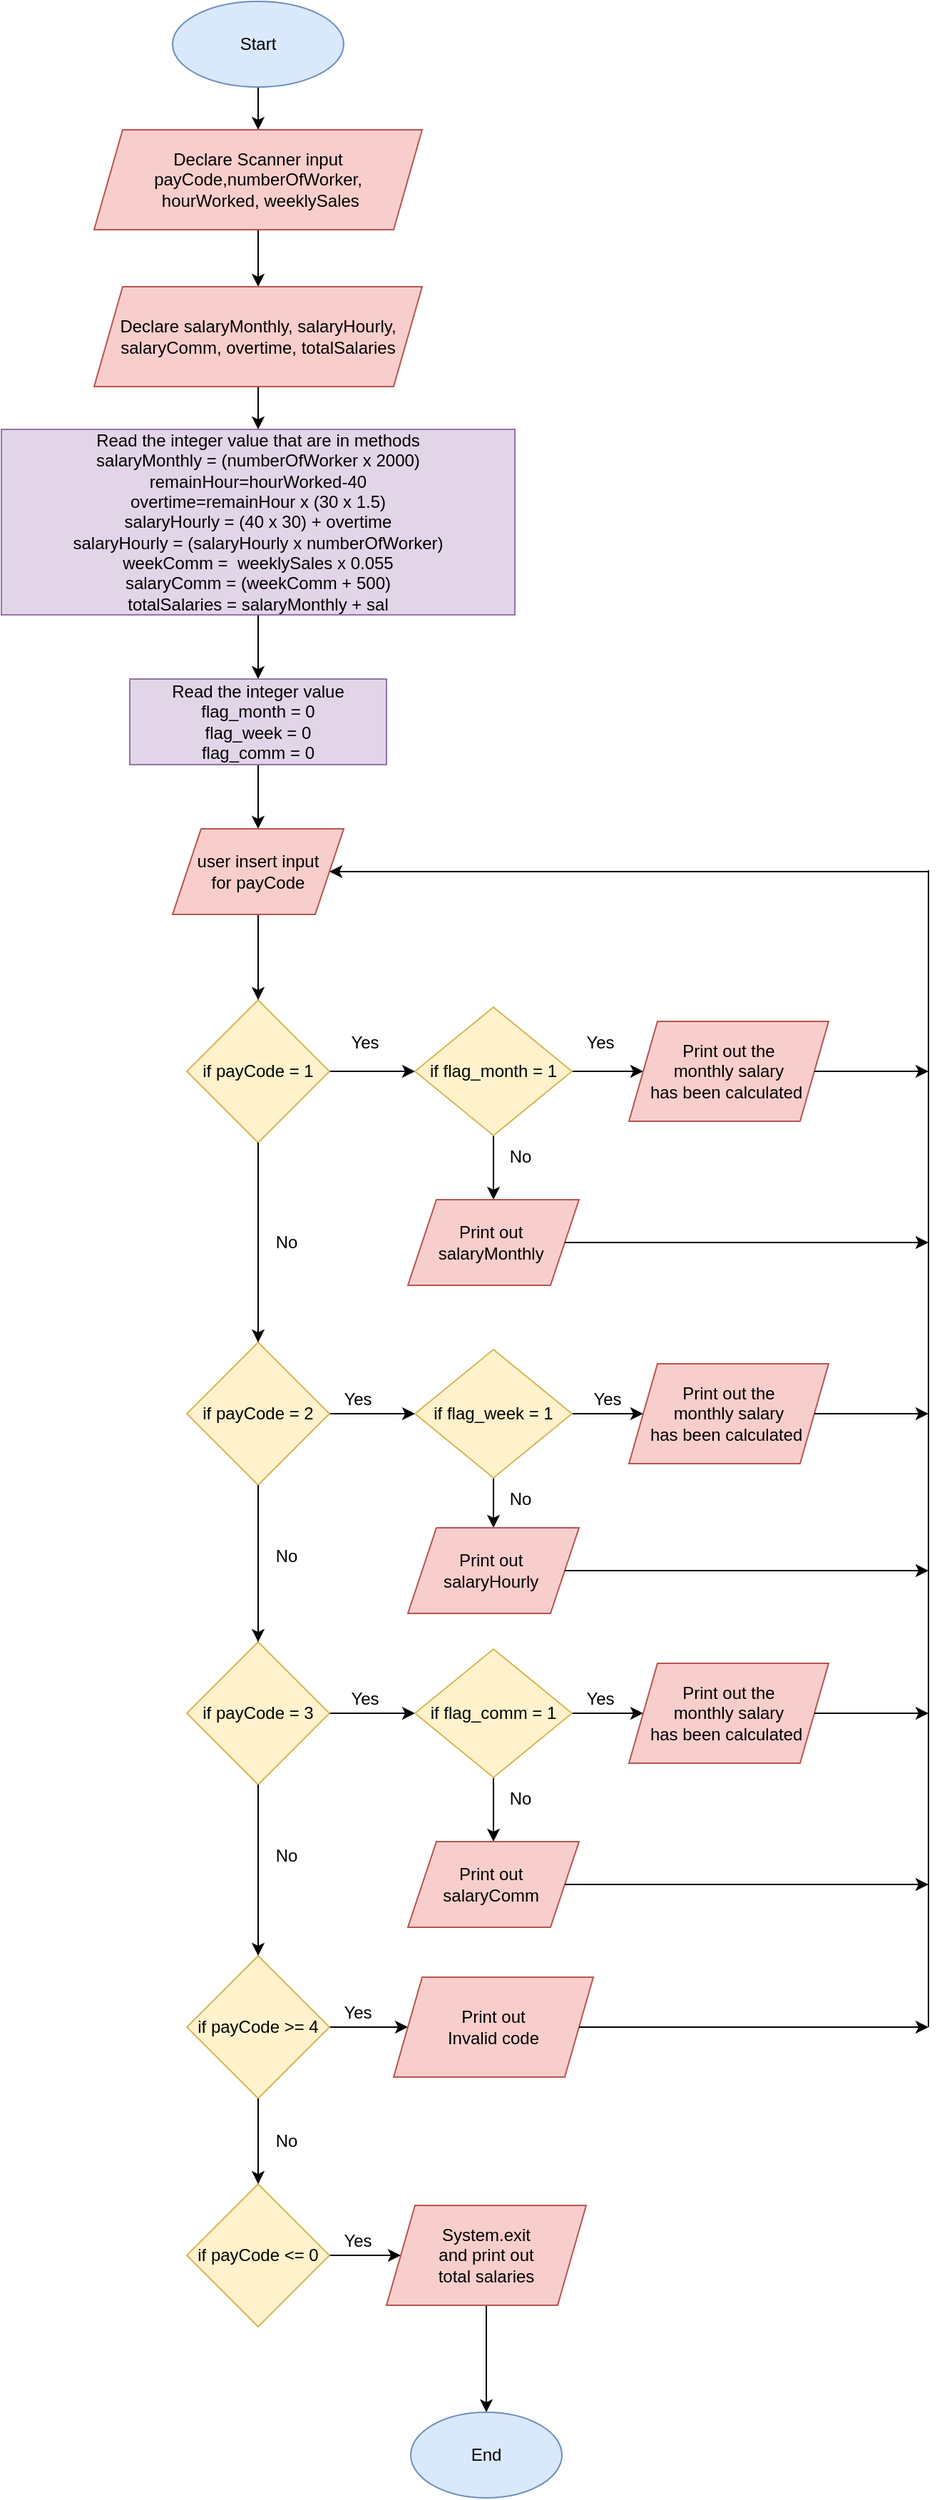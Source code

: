 <mxfile version="14.0.5" type="github">
  <diagram id="C5RBs43oDa-KdzZeNtuy" name="Page-1">
    <mxGraphModel dx="1038" dy="580" grid="1" gridSize="10" guides="1" tooltips="1" connect="1" arrows="1" fold="1" page="1" pageScale="1" pageWidth="827" pageHeight="1169" math="0" shadow="0">
      <root>
        <mxCell id="WIyWlLk6GJQsqaUBKTNV-0" />
        <mxCell id="WIyWlLk6GJQsqaUBKTNV-1" parent="WIyWlLk6GJQsqaUBKTNV-0" />
        <mxCell id="_EYWWL-SEhaXR9RercK8-18" value="" style="edgeStyle=orthogonalEdgeStyle;rounded=0;orthogonalLoop=1;jettySize=auto;html=1;" parent="WIyWlLk6GJQsqaUBKTNV-1" source="_EYWWL-SEhaXR9RercK8-0" target="_EYWWL-SEhaXR9RercK8-1" edge="1">
          <mxGeometry relative="1" as="geometry" />
        </mxCell>
        <mxCell id="_EYWWL-SEhaXR9RercK8-0" value="Start" style="ellipse;whiteSpace=wrap;html=1;fillColor=#dae8fc;strokeColor=#6c8ebf;" parent="WIyWlLk6GJQsqaUBKTNV-1" vertex="1">
          <mxGeometry x="190" y="50" width="120" height="60" as="geometry" />
        </mxCell>
        <mxCell id="_EYWWL-SEhaXR9RercK8-19" value="" style="edgeStyle=orthogonalEdgeStyle;rounded=0;orthogonalLoop=1;jettySize=auto;html=1;" parent="WIyWlLk6GJQsqaUBKTNV-1" source="_EYWWL-SEhaXR9RercK8-1" target="_EYWWL-SEhaXR9RercK8-2" edge="1">
          <mxGeometry relative="1" as="geometry" />
        </mxCell>
        <mxCell id="_EYWWL-SEhaXR9RercK8-1" value="Declare Scanner input payCode,numberOfWorker,&lt;br&gt;&amp;nbsp;hourWorked, weeklySales" style="shape=parallelogram;perimeter=parallelogramPerimeter;whiteSpace=wrap;html=1;fixedSize=1;fillColor=#f8cecc;strokeColor=#b85450;" parent="WIyWlLk6GJQsqaUBKTNV-1" vertex="1">
          <mxGeometry x="135" y="140" width="230" height="70" as="geometry" />
        </mxCell>
        <mxCell id="_EYWWL-SEhaXR9RercK8-20" value="" style="edgeStyle=orthogonalEdgeStyle;rounded=0;orthogonalLoop=1;jettySize=auto;html=1;" parent="WIyWlLk6GJQsqaUBKTNV-1" source="_EYWWL-SEhaXR9RercK8-2" target="_EYWWL-SEhaXR9RercK8-3" edge="1">
          <mxGeometry relative="1" as="geometry" />
        </mxCell>
        <mxCell id="_EYWWL-SEhaXR9RercK8-2" value="Declare salaryMonthly, salaryHourly, salaryComm, overtime, totalSalaries" style="shape=parallelogram;perimeter=parallelogramPerimeter;whiteSpace=wrap;html=1;fixedSize=1;fillColor=#f8cecc;strokeColor=#b85450;" parent="WIyWlLk6GJQsqaUBKTNV-1" vertex="1">
          <mxGeometry x="135" y="250" width="230" height="70" as="geometry" />
        </mxCell>
        <mxCell id="_EYWWL-SEhaXR9RercK8-21" value="" style="edgeStyle=orthogonalEdgeStyle;rounded=0;orthogonalLoop=1;jettySize=auto;html=1;" parent="WIyWlLk6GJQsqaUBKTNV-1" source="_EYWWL-SEhaXR9RercK8-3" target="_EYWWL-SEhaXR9RercK8-4" edge="1">
          <mxGeometry relative="1" as="geometry" />
        </mxCell>
        <mxCell id="_EYWWL-SEhaXR9RercK8-3" value="Read the integer value that are in methods&lt;br&gt;salaryMonthly = (numberOfWorker x 2000)&lt;br&gt;remainHour=hourWorked-40&lt;br&gt;overtime=remainHour x (30 x 1.5)&lt;br&gt;salaryHourly = (40 x 30) + overtime&lt;br&gt;salaryHourly = (salaryHourly x numberOfWorker)&lt;br&gt;weekComm =&amp;nbsp; weeklySales x 0.055&lt;br&gt;salaryComm = (weekComm + 500)&lt;br&gt;totalSalaries = salaryMonthly + sal" style="rounded=0;whiteSpace=wrap;html=1;fillColor=#e1d5e7;strokeColor=#9673a6;" parent="WIyWlLk6GJQsqaUBKTNV-1" vertex="1">
          <mxGeometry x="70" y="350" width="360" height="130" as="geometry" />
        </mxCell>
        <mxCell id="_EYWWL-SEhaXR9RercK8-43" value="" style="edgeStyle=orthogonalEdgeStyle;rounded=0;orthogonalLoop=1;jettySize=auto;html=1;" parent="WIyWlLk6GJQsqaUBKTNV-1" source="_EYWWL-SEhaXR9RercK8-4" target="_EYWWL-SEhaXR9RercK8-42" edge="1">
          <mxGeometry relative="1" as="geometry" />
        </mxCell>
        <mxCell id="_EYWWL-SEhaXR9RercK8-4" value="Read the integer value&lt;br&gt;flag_month = 0&lt;br&gt;flag_week = 0&lt;br&gt;flag_comm = 0" style="rounded=0;whiteSpace=wrap;html=1;fillColor=#e1d5e7;strokeColor=#9673a6;" parent="WIyWlLk6GJQsqaUBKTNV-1" vertex="1">
          <mxGeometry x="160" y="525" width="180" height="60" as="geometry" />
        </mxCell>
        <mxCell id="_EYWWL-SEhaXR9RercK8-23" value="" style="edgeStyle=orthogonalEdgeStyle;rounded=0;orthogonalLoop=1;jettySize=auto;html=1;" parent="WIyWlLk6GJQsqaUBKTNV-1" source="_EYWWL-SEhaXR9RercK8-5" target="_EYWWL-SEhaXR9RercK8-6" edge="1">
          <mxGeometry relative="1" as="geometry" />
        </mxCell>
        <mxCell id="_EYWWL-SEhaXR9RercK8-5" value="if payCode = 1" style="rhombus;whiteSpace=wrap;html=1;fillColor=#fff2cc;strokeColor=#d6b656;" parent="WIyWlLk6GJQsqaUBKTNV-1" vertex="1">
          <mxGeometry x="200" y="750" width="100" height="100" as="geometry" />
        </mxCell>
        <mxCell id="_EYWWL-SEhaXR9RercK8-24" value="" style="edgeStyle=orthogonalEdgeStyle;rounded=0;orthogonalLoop=1;jettySize=auto;html=1;" parent="WIyWlLk6GJQsqaUBKTNV-1" source="_EYWWL-SEhaXR9RercK8-6" target="_EYWWL-SEhaXR9RercK8-7" edge="1">
          <mxGeometry relative="1" as="geometry" />
        </mxCell>
        <mxCell id="_EYWWL-SEhaXR9RercK8-33" value="" style="edgeStyle=orthogonalEdgeStyle;rounded=0;orthogonalLoop=1;jettySize=auto;html=1;" parent="WIyWlLk6GJQsqaUBKTNV-1" source="_EYWWL-SEhaXR9RercK8-6" target="_EYWWL-SEhaXR9RercK8-32" edge="1">
          <mxGeometry relative="1" as="geometry" />
        </mxCell>
        <mxCell id="_EYWWL-SEhaXR9RercK8-6" value="if flag_month = 1" style="rhombus;whiteSpace=wrap;html=1;fillColor=#fff2cc;strokeColor=#d6b656;" parent="WIyWlLk6GJQsqaUBKTNV-1" vertex="1">
          <mxGeometry x="360" y="755" width="110" height="90" as="geometry" />
        </mxCell>
        <mxCell id="_EYWWL-SEhaXR9RercK8-7" value="Print out the &lt;br&gt;monthly salary &lt;br&gt;has been calculated&amp;nbsp;" style="shape=parallelogram;perimeter=parallelogramPerimeter;whiteSpace=wrap;html=1;fixedSize=1;fillColor=#f8cecc;strokeColor=#b85450;" parent="WIyWlLk6GJQsqaUBKTNV-1" vertex="1">
          <mxGeometry x="510" y="765" width="140" height="70" as="geometry" />
        </mxCell>
        <mxCell id="_EYWWL-SEhaXR9RercK8-25" value="" style="edgeStyle=orthogonalEdgeStyle;rounded=0;orthogonalLoop=1;jettySize=auto;html=1;" parent="WIyWlLk6GJQsqaUBKTNV-1" source="_EYWWL-SEhaXR9RercK8-8" target="_EYWWL-SEhaXR9RercK8-12" edge="1">
          <mxGeometry relative="1" as="geometry" />
        </mxCell>
        <mxCell id="_EYWWL-SEhaXR9RercK8-8" value="if payCode = 2" style="rhombus;whiteSpace=wrap;html=1;fillColor=#fff2cc;strokeColor=#d6b656;" parent="WIyWlLk6GJQsqaUBKTNV-1" vertex="1">
          <mxGeometry x="200" y="990" width="100" height="100" as="geometry" />
        </mxCell>
        <mxCell id="_EYWWL-SEhaXR9RercK8-27" value="" style="edgeStyle=orthogonalEdgeStyle;rounded=0;orthogonalLoop=1;jettySize=auto;html=1;" parent="WIyWlLk6GJQsqaUBKTNV-1" source="_EYWWL-SEhaXR9RercK8-9" target="_EYWWL-SEhaXR9RercK8-13" edge="1">
          <mxGeometry relative="1" as="geometry" />
        </mxCell>
        <mxCell id="_EYWWL-SEhaXR9RercK8-9" value="if payCode = 3" style="rhombus;whiteSpace=wrap;html=1;fillColor=#fff2cc;strokeColor=#d6b656;" parent="WIyWlLk6GJQsqaUBKTNV-1" vertex="1">
          <mxGeometry x="200" y="1200" width="100" height="100" as="geometry" />
        </mxCell>
        <mxCell id="_EYWWL-SEhaXR9RercK8-29" value="" style="edgeStyle=orthogonalEdgeStyle;rounded=0;orthogonalLoop=1;jettySize=auto;html=1;" parent="WIyWlLk6GJQsqaUBKTNV-1" source="_EYWWL-SEhaXR9RercK8-10" target="_EYWWL-SEhaXR9RercK8-16" edge="1">
          <mxGeometry relative="1" as="geometry" />
        </mxCell>
        <mxCell id="_EYWWL-SEhaXR9RercK8-10" value="if payCode &amp;gt;= 4" style="rhombus;whiteSpace=wrap;html=1;fillColor=#fff2cc;strokeColor=#d6b656;" parent="WIyWlLk6GJQsqaUBKTNV-1" vertex="1">
          <mxGeometry x="200" y="1420" width="100" height="100" as="geometry" />
        </mxCell>
        <mxCell id="_EYWWL-SEhaXR9RercK8-30" value="" style="edgeStyle=orthogonalEdgeStyle;rounded=0;orthogonalLoop=1;jettySize=auto;html=1;" parent="WIyWlLk6GJQsqaUBKTNV-1" source="_EYWWL-SEhaXR9RercK8-11" target="_EYWWL-SEhaXR9RercK8-17" edge="1">
          <mxGeometry relative="1" as="geometry" />
        </mxCell>
        <mxCell id="_EYWWL-SEhaXR9RercK8-11" value="if payCode &amp;lt;= 0" style="rhombus;whiteSpace=wrap;html=1;fillColor=#fff2cc;strokeColor=#d6b656;" parent="WIyWlLk6GJQsqaUBKTNV-1" vertex="1">
          <mxGeometry x="200" y="1580" width="100" height="100" as="geometry" />
        </mxCell>
        <mxCell id="_EYWWL-SEhaXR9RercK8-26" value="" style="edgeStyle=orthogonalEdgeStyle;rounded=0;orthogonalLoop=1;jettySize=auto;html=1;" parent="WIyWlLk6GJQsqaUBKTNV-1" source="_EYWWL-SEhaXR9RercK8-12" target="_EYWWL-SEhaXR9RercK8-14" edge="1">
          <mxGeometry relative="1" as="geometry" />
        </mxCell>
        <mxCell id="_EYWWL-SEhaXR9RercK8-37" value="" style="edgeStyle=orthogonalEdgeStyle;rounded=0;orthogonalLoop=1;jettySize=auto;html=1;" parent="WIyWlLk6GJQsqaUBKTNV-1" source="_EYWWL-SEhaXR9RercK8-12" target="_EYWWL-SEhaXR9RercK8-36" edge="1">
          <mxGeometry relative="1" as="geometry" />
        </mxCell>
        <mxCell id="_EYWWL-SEhaXR9RercK8-12" value="if flag_week = 1" style="rhombus;whiteSpace=wrap;html=1;fillColor=#fff2cc;strokeColor=#d6b656;" parent="WIyWlLk6GJQsqaUBKTNV-1" vertex="1">
          <mxGeometry x="360" y="995" width="110" height="90" as="geometry" />
        </mxCell>
        <mxCell id="_EYWWL-SEhaXR9RercK8-28" value="" style="edgeStyle=orthogonalEdgeStyle;rounded=0;orthogonalLoop=1;jettySize=auto;html=1;" parent="WIyWlLk6GJQsqaUBKTNV-1" source="_EYWWL-SEhaXR9RercK8-13" target="_EYWWL-SEhaXR9RercK8-15" edge="1">
          <mxGeometry relative="1" as="geometry" />
        </mxCell>
        <mxCell id="_EYWWL-SEhaXR9RercK8-39" value="" style="edgeStyle=orthogonalEdgeStyle;rounded=0;orthogonalLoop=1;jettySize=auto;html=1;" parent="WIyWlLk6GJQsqaUBKTNV-1" source="_EYWWL-SEhaXR9RercK8-13" target="_EYWWL-SEhaXR9RercK8-38" edge="1">
          <mxGeometry relative="1" as="geometry" />
        </mxCell>
        <mxCell id="_EYWWL-SEhaXR9RercK8-13" value="if flag_comm = 1" style="rhombus;whiteSpace=wrap;html=1;fillColor=#fff2cc;strokeColor=#d6b656;" parent="WIyWlLk6GJQsqaUBKTNV-1" vertex="1">
          <mxGeometry x="360" y="1205" width="110" height="90" as="geometry" />
        </mxCell>
        <mxCell id="_EYWWL-SEhaXR9RercK8-14" value="Print out the &lt;br&gt;monthly salary &lt;br&gt;has been calculated&amp;nbsp;" style="shape=parallelogram;perimeter=parallelogramPerimeter;whiteSpace=wrap;html=1;fixedSize=1;fillColor=#f8cecc;strokeColor=#b85450;" parent="WIyWlLk6GJQsqaUBKTNV-1" vertex="1">
          <mxGeometry x="510" y="1005" width="140" height="70" as="geometry" />
        </mxCell>
        <mxCell id="_EYWWL-SEhaXR9RercK8-15" value="Print out the &lt;br&gt;monthly salary &lt;br&gt;has been calculated&amp;nbsp;" style="shape=parallelogram;perimeter=parallelogramPerimeter;whiteSpace=wrap;html=1;fixedSize=1;fillColor=#f8cecc;strokeColor=#b85450;" parent="WIyWlLk6GJQsqaUBKTNV-1" vertex="1">
          <mxGeometry x="510" y="1215" width="140" height="70" as="geometry" />
        </mxCell>
        <mxCell id="_EYWWL-SEhaXR9RercK8-16" value="Print out &lt;br&gt;Invalid code" style="shape=parallelogram;perimeter=parallelogramPerimeter;whiteSpace=wrap;html=1;fixedSize=1;fillColor=#f8cecc;strokeColor=#b85450;" parent="WIyWlLk6GJQsqaUBKTNV-1" vertex="1">
          <mxGeometry x="345" y="1435" width="140" height="70" as="geometry" />
        </mxCell>
        <mxCell id="_EYWWL-SEhaXR9RercK8-67" value="" style="edgeStyle=orthogonalEdgeStyle;rounded=0;orthogonalLoop=1;jettySize=auto;html=1;" parent="WIyWlLk6GJQsqaUBKTNV-1" source="_EYWWL-SEhaXR9RercK8-17" target="_EYWWL-SEhaXR9RercK8-66" edge="1">
          <mxGeometry relative="1" as="geometry" />
        </mxCell>
        <mxCell id="_EYWWL-SEhaXR9RercK8-17" value="System.exit &lt;br&gt;and print out &lt;br&gt;total salaries" style="shape=parallelogram;perimeter=parallelogramPerimeter;whiteSpace=wrap;html=1;fixedSize=1;fillColor=#f8cecc;strokeColor=#b85450;" parent="WIyWlLk6GJQsqaUBKTNV-1" vertex="1">
          <mxGeometry x="340" y="1595" width="140" height="70" as="geometry" />
        </mxCell>
        <mxCell id="_EYWWL-SEhaXR9RercK8-32" value="Print out&amp;nbsp;&lt;br&gt;salaryMonthly&amp;nbsp;" style="shape=parallelogram;perimeter=parallelogramPerimeter;whiteSpace=wrap;html=1;fixedSize=1;fillColor=#f8cecc;strokeColor=#b85450;" parent="WIyWlLk6GJQsqaUBKTNV-1" vertex="1">
          <mxGeometry x="355" y="890" width="120" height="60" as="geometry" />
        </mxCell>
        <mxCell id="_EYWWL-SEhaXR9RercK8-36" value="Print out&amp;nbsp;&lt;br&gt;salaryHourly&amp;nbsp;" style="shape=parallelogram;perimeter=parallelogramPerimeter;whiteSpace=wrap;html=1;fixedSize=1;fillColor=#f8cecc;strokeColor=#b85450;" parent="WIyWlLk6GJQsqaUBKTNV-1" vertex="1">
          <mxGeometry x="355" y="1120" width="120" height="60" as="geometry" />
        </mxCell>
        <mxCell id="_EYWWL-SEhaXR9RercK8-38" value="Print out&amp;nbsp;&lt;br&gt;salaryComm&amp;nbsp;" style="shape=parallelogram;perimeter=parallelogramPerimeter;whiteSpace=wrap;html=1;fixedSize=1;fillColor=#f8cecc;strokeColor=#b85450;" parent="WIyWlLk6GJQsqaUBKTNV-1" vertex="1">
          <mxGeometry x="355" y="1340" width="120" height="60" as="geometry" />
        </mxCell>
        <mxCell id="_EYWWL-SEhaXR9RercK8-44" value="" style="edgeStyle=orthogonalEdgeStyle;rounded=0;orthogonalLoop=1;jettySize=auto;html=1;" parent="WIyWlLk6GJQsqaUBKTNV-1" source="_EYWWL-SEhaXR9RercK8-42" target="_EYWWL-SEhaXR9RercK8-5" edge="1">
          <mxGeometry relative="1" as="geometry" />
        </mxCell>
        <mxCell id="_EYWWL-SEhaXR9RercK8-42" value="user insert input &lt;br&gt;for payCode" style="shape=parallelogram;perimeter=parallelogramPerimeter;whiteSpace=wrap;html=1;fixedSize=1;fillColor=#f8cecc;strokeColor=#b85450;" parent="WIyWlLk6GJQsqaUBKTNV-1" vertex="1">
          <mxGeometry x="190" y="630" width="120" height="60" as="geometry" />
        </mxCell>
        <mxCell id="_EYWWL-SEhaXR9RercK8-47" value="" style="endArrow=none;html=1;" parent="WIyWlLk6GJQsqaUBKTNV-1" edge="1">
          <mxGeometry width="50" height="50" relative="1" as="geometry">
            <mxPoint x="720" y="1470" as="sourcePoint" />
            <mxPoint x="720" y="659" as="targetPoint" />
          </mxGeometry>
        </mxCell>
        <mxCell id="_EYWWL-SEhaXR9RercK8-48" value="" style="endArrow=classic;html=1;" parent="WIyWlLk6GJQsqaUBKTNV-1" target="_EYWWL-SEhaXR9RercK8-42" edge="1">
          <mxGeometry width="50" height="50" relative="1" as="geometry">
            <mxPoint x="720" y="660" as="sourcePoint" />
            <mxPoint x="340" y="710" as="targetPoint" />
          </mxGeometry>
        </mxCell>
        <mxCell id="_EYWWL-SEhaXR9RercK8-55" value="" style="endArrow=classic;html=1;" parent="WIyWlLk6GJQsqaUBKTNV-1" edge="1">
          <mxGeometry width="50" height="50" relative="1" as="geometry">
            <mxPoint x="640" y="800" as="sourcePoint" />
            <mxPoint x="720" y="800" as="targetPoint" />
          </mxGeometry>
        </mxCell>
        <mxCell id="_EYWWL-SEhaXR9RercK8-56" value="" style="endArrow=classic;html=1;exitX=1;exitY=0.5;exitDx=0;exitDy=0;" parent="WIyWlLk6GJQsqaUBKTNV-1" source="_EYWWL-SEhaXR9RercK8-32" edge="1">
          <mxGeometry width="50" height="50" relative="1" as="geometry">
            <mxPoint x="390" y="860" as="sourcePoint" />
            <mxPoint x="720" y="920" as="targetPoint" />
          </mxGeometry>
        </mxCell>
        <mxCell id="_EYWWL-SEhaXR9RercK8-57" value="" style="endArrow=classic;html=1;" parent="WIyWlLk6GJQsqaUBKTNV-1" source="_EYWWL-SEhaXR9RercK8-14" edge="1">
          <mxGeometry width="50" height="50" relative="1" as="geometry">
            <mxPoint x="660" y="1070" as="sourcePoint" />
            <mxPoint x="720" y="1040" as="targetPoint" />
          </mxGeometry>
        </mxCell>
        <mxCell id="_EYWWL-SEhaXR9RercK8-58" value="" style="endArrow=classic;html=1;exitX=1;exitY=0.5;exitDx=0;exitDy=0;" parent="WIyWlLk6GJQsqaUBKTNV-1" source="_EYWWL-SEhaXR9RercK8-36" edge="1">
          <mxGeometry width="50" height="50" relative="1" as="geometry">
            <mxPoint x="520" y="1180" as="sourcePoint" />
            <mxPoint x="720" y="1150" as="targetPoint" />
          </mxGeometry>
        </mxCell>
        <mxCell id="_EYWWL-SEhaXR9RercK8-59" value="" style="endArrow=classic;html=1;" parent="WIyWlLk6GJQsqaUBKTNV-1" edge="1">
          <mxGeometry width="50" height="50" relative="1" as="geometry">
            <mxPoint x="640" y="1250" as="sourcePoint" />
            <mxPoint x="720" y="1250" as="targetPoint" />
          </mxGeometry>
        </mxCell>
        <mxCell id="_EYWWL-SEhaXR9RercK8-60" value="" style="endArrow=classic;html=1;exitX=1;exitY=0.5;exitDx=0;exitDy=0;" parent="WIyWlLk6GJQsqaUBKTNV-1" source="_EYWWL-SEhaXR9RercK8-38" edge="1">
          <mxGeometry width="50" height="50" relative="1" as="geometry">
            <mxPoint x="530" y="1400" as="sourcePoint" />
            <mxPoint x="720" y="1370" as="targetPoint" />
          </mxGeometry>
        </mxCell>
        <mxCell id="_EYWWL-SEhaXR9RercK8-61" value="" style="endArrow=classic;html=1;exitX=1;exitY=0.5;exitDx=0;exitDy=0;" parent="WIyWlLk6GJQsqaUBKTNV-1" source="_EYWWL-SEhaXR9RercK8-16" edge="1">
          <mxGeometry width="50" height="50" relative="1" as="geometry">
            <mxPoint x="490" y="1500" as="sourcePoint" />
            <mxPoint x="720" y="1470" as="targetPoint" />
          </mxGeometry>
        </mxCell>
        <mxCell id="_EYWWL-SEhaXR9RercK8-62" value="" style="endArrow=classic;html=1;entryX=0.5;entryY=0;entryDx=0;entryDy=0;exitX=0.5;exitY=1;exitDx=0;exitDy=0;" parent="WIyWlLk6GJQsqaUBKTNV-1" source="_EYWWL-SEhaXR9RercK8-5" target="_EYWWL-SEhaXR9RercK8-8" edge="1">
          <mxGeometry width="50" height="50" relative="1" as="geometry">
            <mxPoint x="190" y="950" as="sourcePoint" />
            <mxPoint x="240" y="900" as="targetPoint" />
          </mxGeometry>
        </mxCell>
        <mxCell id="_EYWWL-SEhaXR9RercK8-63" value="" style="endArrow=classic;html=1;entryX=0.5;entryY=0;entryDx=0;entryDy=0;exitX=0.5;exitY=1;exitDx=0;exitDy=0;" parent="WIyWlLk6GJQsqaUBKTNV-1" source="_EYWWL-SEhaXR9RercK8-8" target="_EYWWL-SEhaXR9RercK8-9" edge="1">
          <mxGeometry width="50" height="50" relative="1" as="geometry">
            <mxPoint x="150" y="1180" as="sourcePoint" />
            <mxPoint x="200" y="1130" as="targetPoint" />
          </mxGeometry>
        </mxCell>
        <mxCell id="_EYWWL-SEhaXR9RercK8-64" value="" style="endArrow=classic;html=1;entryX=0.5;entryY=0;entryDx=0;entryDy=0;exitX=0.5;exitY=1;exitDx=0;exitDy=0;" parent="WIyWlLk6GJQsqaUBKTNV-1" source="_EYWWL-SEhaXR9RercK8-9" target="_EYWWL-SEhaXR9RercK8-10" edge="1">
          <mxGeometry width="50" height="50" relative="1" as="geometry">
            <mxPoint x="200" y="1390" as="sourcePoint" />
            <mxPoint x="250" y="1340" as="targetPoint" />
          </mxGeometry>
        </mxCell>
        <mxCell id="_EYWWL-SEhaXR9RercK8-65" value="" style="endArrow=classic;html=1;entryX=0.5;entryY=0;entryDx=0;entryDy=0;exitX=0.5;exitY=1;exitDx=0;exitDy=0;" parent="WIyWlLk6GJQsqaUBKTNV-1" source="_EYWWL-SEhaXR9RercK8-10" target="_EYWWL-SEhaXR9RercK8-11" edge="1">
          <mxGeometry width="50" height="50" relative="1" as="geometry">
            <mxPoint x="130" y="1580" as="sourcePoint" />
            <mxPoint x="180" y="1530" as="targetPoint" />
          </mxGeometry>
        </mxCell>
        <mxCell id="_EYWWL-SEhaXR9RercK8-66" value="End" style="ellipse;whiteSpace=wrap;html=1;fillColor=#dae8fc;strokeColor=#6c8ebf;" parent="WIyWlLk6GJQsqaUBKTNV-1" vertex="1">
          <mxGeometry x="357" y="1740" width="106" height="60" as="geometry" />
        </mxCell>
        <mxCell id="kPMJaqo-Y0t39z_zMjjg-0" value="Yes" style="text;html=1;strokeColor=none;fillColor=none;align=center;verticalAlign=middle;whiteSpace=wrap;rounded=0;" vertex="1" parent="WIyWlLk6GJQsqaUBKTNV-1">
          <mxGeometry x="470" y="770" width="40" height="20" as="geometry" />
        </mxCell>
        <mxCell id="kPMJaqo-Y0t39z_zMjjg-1" value="No" style="text;html=1;strokeColor=none;fillColor=none;align=center;verticalAlign=middle;whiteSpace=wrap;rounded=0;" vertex="1" parent="WIyWlLk6GJQsqaUBKTNV-1">
          <mxGeometry x="414" y="850" width="40" height="20" as="geometry" />
        </mxCell>
        <mxCell id="kPMJaqo-Y0t39z_zMjjg-2" value="Yes" style="text;html=1;strokeColor=none;fillColor=none;align=center;verticalAlign=middle;whiteSpace=wrap;rounded=0;" vertex="1" parent="WIyWlLk6GJQsqaUBKTNV-1">
          <mxGeometry x="305" y="770" width="40" height="20" as="geometry" />
        </mxCell>
        <mxCell id="kPMJaqo-Y0t39z_zMjjg-3" value="No" style="text;html=1;strokeColor=none;fillColor=none;align=center;verticalAlign=middle;whiteSpace=wrap;rounded=0;" vertex="1" parent="WIyWlLk6GJQsqaUBKTNV-1">
          <mxGeometry x="250" y="910" width="40" height="20" as="geometry" />
        </mxCell>
        <mxCell id="kPMJaqo-Y0t39z_zMjjg-4" value="No" style="text;html=1;strokeColor=none;fillColor=none;align=center;verticalAlign=middle;whiteSpace=wrap;rounded=0;" vertex="1" parent="WIyWlLk6GJQsqaUBKTNV-1">
          <mxGeometry x="250" y="1130" width="40" height="20" as="geometry" />
        </mxCell>
        <mxCell id="kPMJaqo-Y0t39z_zMjjg-5" value="No" style="text;html=1;strokeColor=none;fillColor=none;align=center;verticalAlign=middle;whiteSpace=wrap;rounded=0;" vertex="1" parent="WIyWlLk6GJQsqaUBKTNV-1">
          <mxGeometry x="250" y="1340" width="40" height="20" as="geometry" />
        </mxCell>
        <mxCell id="kPMJaqo-Y0t39z_zMjjg-6" value="No" style="text;html=1;strokeColor=none;fillColor=none;align=center;verticalAlign=middle;whiteSpace=wrap;rounded=0;" vertex="1" parent="WIyWlLk6GJQsqaUBKTNV-1">
          <mxGeometry x="250" y="1540" width="40" height="20" as="geometry" />
        </mxCell>
        <mxCell id="kPMJaqo-Y0t39z_zMjjg-7" value="Yes" style="text;html=1;strokeColor=none;fillColor=none;align=center;verticalAlign=middle;whiteSpace=wrap;rounded=0;" vertex="1" parent="WIyWlLk6GJQsqaUBKTNV-1">
          <mxGeometry x="475" y="1020" width="40" height="20" as="geometry" />
        </mxCell>
        <mxCell id="kPMJaqo-Y0t39z_zMjjg-8" value="No" style="text;html=1;strokeColor=none;fillColor=none;align=center;verticalAlign=middle;whiteSpace=wrap;rounded=0;" vertex="1" parent="WIyWlLk6GJQsqaUBKTNV-1">
          <mxGeometry x="414" y="1090" width="40" height="20" as="geometry" />
        </mxCell>
        <mxCell id="kPMJaqo-Y0t39z_zMjjg-10" value="Yes" style="text;html=1;strokeColor=none;fillColor=none;align=center;verticalAlign=middle;whiteSpace=wrap;rounded=0;" vertex="1" parent="WIyWlLk6GJQsqaUBKTNV-1">
          <mxGeometry x="300" y="1020" width="40" height="20" as="geometry" />
        </mxCell>
        <mxCell id="kPMJaqo-Y0t39z_zMjjg-11" value="Yes" style="text;html=1;strokeColor=none;fillColor=none;align=center;verticalAlign=middle;whiteSpace=wrap;rounded=0;" vertex="1" parent="WIyWlLk6GJQsqaUBKTNV-1">
          <mxGeometry x="470" y="1230" width="40" height="20" as="geometry" />
        </mxCell>
        <mxCell id="kPMJaqo-Y0t39z_zMjjg-12" value="Yes" style="text;html=1;strokeColor=none;fillColor=none;align=center;verticalAlign=middle;whiteSpace=wrap;rounded=0;" vertex="1" parent="WIyWlLk6GJQsqaUBKTNV-1">
          <mxGeometry x="305" y="1230" width="40" height="20" as="geometry" />
        </mxCell>
        <mxCell id="kPMJaqo-Y0t39z_zMjjg-13" value="Yes" style="text;html=1;strokeColor=none;fillColor=none;align=center;verticalAlign=middle;whiteSpace=wrap;rounded=0;" vertex="1" parent="WIyWlLk6GJQsqaUBKTNV-1">
          <mxGeometry x="300" y="1450" width="40" height="20" as="geometry" />
        </mxCell>
        <mxCell id="kPMJaqo-Y0t39z_zMjjg-14" value="No" style="text;html=1;strokeColor=none;fillColor=none;align=center;verticalAlign=middle;whiteSpace=wrap;rounded=0;" vertex="1" parent="WIyWlLk6GJQsqaUBKTNV-1">
          <mxGeometry x="414" y="1300" width="40" height="20" as="geometry" />
        </mxCell>
        <mxCell id="kPMJaqo-Y0t39z_zMjjg-16" value="Yes" style="text;html=1;strokeColor=none;fillColor=none;align=center;verticalAlign=middle;whiteSpace=wrap;rounded=0;" vertex="1" parent="WIyWlLk6GJQsqaUBKTNV-1">
          <mxGeometry x="300" y="1610" width="40" height="20" as="geometry" />
        </mxCell>
      </root>
    </mxGraphModel>
  </diagram>
</mxfile>
